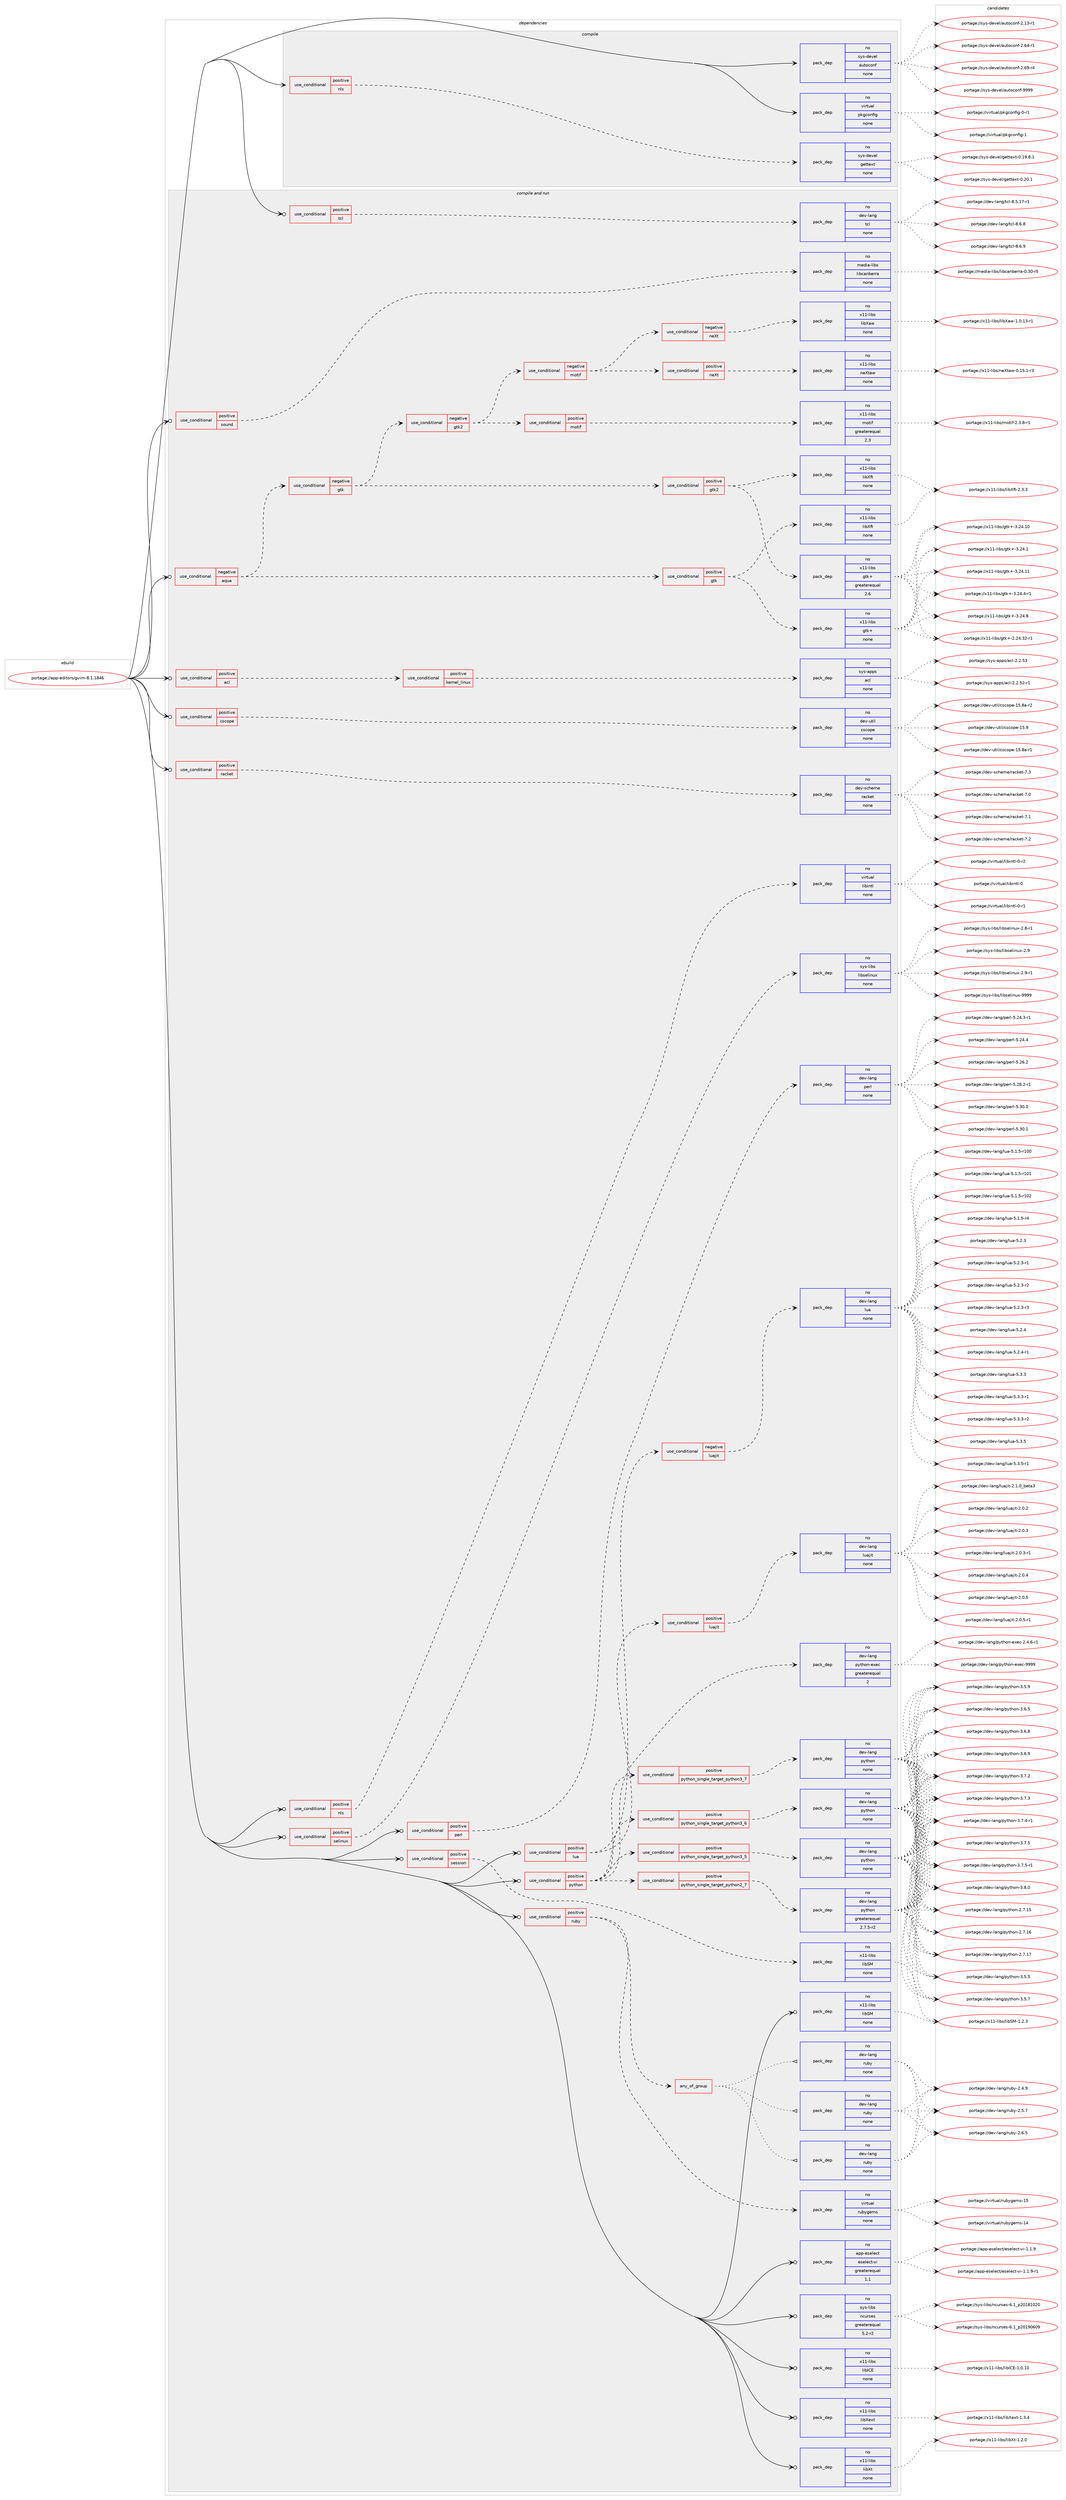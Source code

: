 digraph prolog {

# *************
# Graph options
# *************

newrank=true;
concentrate=true;
compound=true;
graph [rankdir=LR,fontname=Helvetica,fontsize=10,ranksep=1.5];#, ranksep=2.5, nodesep=0.2];
edge  [arrowhead=vee];
node  [fontname=Helvetica,fontsize=10];

# **********
# The ebuild
# **********

subgraph cluster_leftcol {
color=gray;
rank=same;
label=<<i>ebuild</i>>;
id [label="portage://app-editors/gvim-8.1.1846", color=red, width=4, href="../app-editors/gvim-8.1.1846.svg"];
}

# ****************
# The dependencies
# ****************

subgraph cluster_midcol {
color=gray;
label=<<i>dependencies</i>>;
subgraph cluster_compile {
fillcolor="#eeeeee";
style=filled;
label=<<i>compile</i>>;
subgraph cond4168 {
dependency16789 [label=<<TABLE BORDER="0" CELLBORDER="1" CELLSPACING="0" CELLPADDING="4"><TR><TD ROWSPAN="3" CELLPADDING="10">use_conditional</TD></TR><TR><TD>positive</TD></TR><TR><TD>nls</TD></TR></TABLE>>, shape=none, color=red];
subgraph pack12315 {
dependency16790 [label=<<TABLE BORDER="0" CELLBORDER="1" CELLSPACING="0" CELLPADDING="4" WIDTH="220"><TR><TD ROWSPAN="6" CELLPADDING="30">pack_dep</TD></TR><TR><TD WIDTH="110">no</TD></TR><TR><TD>sys-devel</TD></TR><TR><TD>gettext</TD></TR><TR><TD>none</TD></TR><TR><TD></TD></TR></TABLE>>, shape=none, color=blue];
}
dependency16789:e -> dependency16790:w [weight=20,style="dashed",arrowhead="vee"];
}
id:e -> dependency16789:w [weight=20,style="solid",arrowhead="vee"];
subgraph pack12316 {
dependency16791 [label=<<TABLE BORDER="0" CELLBORDER="1" CELLSPACING="0" CELLPADDING="4" WIDTH="220"><TR><TD ROWSPAN="6" CELLPADDING="30">pack_dep</TD></TR><TR><TD WIDTH="110">no</TD></TR><TR><TD>sys-devel</TD></TR><TR><TD>autoconf</TD></TR><TR><TD>none</TD></TR><TR><TD></TD></TR></TABLE>>, shape=none, color=blue];
}
id:e -> dependency16791:w [weight=20,style="solid",arrowhead="vee"];
subgraph pack12317 {
dependency16792 [label=<<TABLE BORDER="0" CELLBORDER="1" CELLSPACING="0" CELLPADDING="4" WIDTH="220"><TR><TD ROWSPAN="6" CELLPADDING="30">pack_dep</TD></TR><TR><TD WIDTH="110">no</TD></TR><TR><TD>virtual</TD></TR><TR><TD>pkgconfig</TD></TR><TR><TD>none</TD></TR><TR><TD></TD></TR></TABLE>>, shape=none, color=blue];
}
id:e -> dependency16792:w [weight=20,style="solid",arrowhead="vee"];
}
subgraph cluster_compileandrun {
fillcolor="#eeeeee";
style=filled;
label=<<i>compile and run</i>>;
subgraph cond4169 {
dependency16793 [label=<<TABLE BORDER="0" CELLBORDER="1" CELLSPACING="0" CELLPADDING="4"><TR><TD ROWSPAN="3" CELLPADDING="10">use_conditional</TD></TR><TR><TD>negative</TD></TR><TR><TD>aqua</TD></TR></TABLE>>, shape=none, color=red];
subgraph cond4170 {
dependency16794 [label=<<TABLE BORDER="0" CELLBORDER="1" CELLSPACING="0" CELLPADDING="4"><TR><TD ROWSPAN="3" CELLPADDING="10">use_conditional</TD></TR><TR><TD>positive</TD></TR><TR><TD>gtk</TD></TR></TABLE>>, shape=none, color=red];
subgraph pack12318 {
dependency16795 [label=<<TABLE BORDER="0" CELLBORDER="1" CELLSPACING="0" CELLPADDING="4" WIDTH="220"><TR><TD ROWSPAN="6" CELLPADDING="30">pack_dep</TD></TR><TR><TD WIDTH="110">no</TD></TR><TR><TD>x11-libs</TD></TR><TR><TD>gtk+</TD></TR><TR><TD>none</TD></TR><TR><TD></TD></TR></TABLE>>, shape=none, color=blue];
}
dependency16794:e -> dependency16795:w [weight=20,style="dashed",arrowhead="vee"];
subgraph pack12319 {
dependency16796 [label=<<TABLE BORDER="0" CELLBORDER="1" CELLSPACING="0" CELLPADDING="4" WIDTH="220"><TR><TD ROWSPAN="6" CELLPADDING="30">pack_dep</TD></TR><TR><TD WIDTH="110">no</TD></TR><TR><TD>x11-libs</TD></TR><TR><TD>libXft</TD></TR><TR><TD>none</TD></TR><TR><TD></TD></TR></TABLE>>, shape=none, color=blue];
}
dependency16794:e -> dependency16796:w [weight=20,style="dashed",arrowhead="vee"];
}
dependency16793:e -> dependency16794:w [weight=20,style="dashed",arrowhead="vee"];
subgraph cond4171 {
dependency16797 [label=<<TABLE BORDER="0" CELLBORDER="1" CELLSPACING="0" CELLPADDING="4"><TR><TD ROWSPAN="3" CELLPADDING="10">use_conditional</TD></TR><TR><TD>negative</TD></TR><TR><TD>gtk</TD></TR></TABLE>>, shape=none, color=red];
subgraph cond4172 {
dependency16798 [label=<<TABLE BORDER="0" CELLBORDER="1" CELLSPACING="0" CELLPADDING="4"><TR><TD ROWSPAN="3" CELLPADDING="10">use_conditional</TD></TR><TR><TD>positive</TD></TR><TR><TD>gtk2</TD></TR></TABLE>>, shape=none, color=red];
subgraph pack12320 {
dependency16799 [label=<<TABLE BORDER="0" CELLBORDER="1" CELLSPACING="0" CELLPADDING="4" WIDTH="220"><TR><TD ROWSPAN="6" CELLPADDING="30">pack_dep</TD></TR><TR><TD WIDTH="110">no</TD></TR><TR><TD>x11-libs</TD></TR><TR><TD>gtk+</TD></TR><TR><TD>greaterequal</TD></TR><TR><TD>2.6</TD></TR></TABLE>>, shape=none, color=blue];
}
dependency16798:e -> dependency16799:w [weight=20,style="dashed",arrowhead="vee"];
subgraph pack12321 {
dependency16800 [label=<<TABLE BORDER="0" CELLBORDER="1" CELLSPACING="0" CELLPADDING="4" WIDTH="220"><TR><TD ROWSPAN="6" CELLPADDING="30">pack_dep</TD></TR><TR><TD WIDTH="110">no</TD></TR><TR><TD>x11-libs</TD></TR><TR><TD>libXft</TD></TR><TR><TD>none</TD></TR><TR><TD></TD></TR></TABLE>>, shape=none, color=blue];
}
dependency16798:e -> dependency16800:w [weight=20,style="dashed",arrowhead="vee"];
}
dependency16797:e -> dependency16798:w [weight=20,style="dashed",arrowhead="vee"];
subgraph cond4173 {
dependency16801 [label=<<TABLE BORDER="0" CELLBORDER="1" CELLSPACING="0" CELLPADDING="4"><TR><TD ROWSPAN="3" CELLPADDING="10">use_conditional</TD></TR><TR><TD>negative</TD></TR><TR><TD>gtk2</TD></TR></TABLE>>, shape=none, color=red];
subgraph cond4174 {
dependency16802 [label=<<TABLE BORDER="0" CELLBORDER="1" CELLSPACING="0" CELLPADDING="4"><TR><TD ROWSPAN="3" CELLPADDING="10">use_conditional</TD></TR><TR><TD>positive</TD></TR><TR><TD>motif</TD></TR></TABLE>>, shape=none, color=red];
subgraph pack12322 {
dependency16803 [label=<<TABLE BORDER="0" CELLBORDER="1" CELLSPACING="0" CELLPADDING="4" WIDTH="220"><TR><TD ROWSPAN="6" CELLPADDING="30">pack_dep</TD></TR><TR><TD WIDTH="110">no</TD></TR><TR><TD>x11-libs</TD></TR><TR><TD>motif</TD></TR><TR><TD>greaterequal</TD></TR><TR><TD>2.3</TD></TR></TABLE>>, shape=none, color=blue];
}
dependency16802:e -> dependency16803:w [weight=20,style="dashed",arrowhead="vee"];
}
dependency16801:e -> dependency16802:w [weight=20,style="dashed",arrowhead="vee"];
subgraph cond4175 {
dependency16804 [label=<<TABLE BORDER="0" CELLBORDER="1" CELLSPACING="0" CELLPADDING="4"><TR><TD ROWSPAN="3" CELLPADDING="10">use_conditional</TD></TR><TR><TD>negative</TD></TR><TR><TD>motif</TD></TR></TABLE>>, shape=none, color=red];
subgraph cond4176 {
dependency16805 [label=<<TABLE BORDER="0" CELLBORDER="1" CELLSPACING="0" CELLPADDING="4"><TR><TD ROWSPAN="3" CELLPADDING="10">use_conditional</TD></TR><TR><TD>positive</TD></TR><TR><TD>neXt</TD></TR></TABLE>>, shape=none, color=red];
subgraph pack12323 {
dependency16806 [label=<<TABLE BORDER="0" CELLBORDER="1" CELLSPACING="0" CELLPADDING="4" WIDTH="220"><TR><TD ROWSPAN="6" CELLPADDING="30">pack_dep</TD></TR><TR><TD WIDTH="110">no</TD></TR><TR><TD>x11-libs</TD></TR><TR><TD>neXtaw</TD></TR><TR><TD>none</TD></TR><TR><TD></TD></TR></TABLE>>, shape=none, color=blue];
}
dependency16805:e -> dependency16806:w [weight=20,style="dashed",arrowhead="vee"];
}
dependency16804:e -> dependency16805:w [weight=20,style="dashed",arrowhead="vee"];
subgraph cond4177 {
dependency16807 [label=<<TABLE BORDER="0" CELLBORDER="1" CELLSPACING="0" CELLPADDING="4"><TR><TD ROWSPAN="3" CELLPADDING="10">use_conditional</TD></TR><TR><TD>negative</TD></TR><TR><TD>neXt</TD></TR></TABLE>>, shape=none, color=red];
subgraph pack12324 {
dependency16808 [label=<<TABLE BORDER="0" CELLBORDER="1" CELLSPACING="0" CELLPADDING="4" WIDTH="220"><TR><TD ROWSPAN="6" CELLPADDING="30">pack_dep</TD></TR><TR><TD WIDTH="110">no</TD></TR><TR><TD>x11-libs</TD></TR><TR><TD>libXaw</TD></TR><TR><TD>none</TD></TR><TR><TD></TD></TR></TABLE>>, shape=none, color=blue];
}
dependency16807:e -> dependency16808:w [weight=20,style="dashed",arrowhead="vee"];
}
dependency16804:e -> dependency16807:w [weight=20,style="dashed",arrowhead="vee"];
}
dependency16801:e -> dependency16804:w [weight=20,style="dashed",arrowhead="vee"];
}
dependency16797:e -> dependency16801:w [weight=20,style="dashed",arrowhead="vee"];
}
dependency16793:e -> dependency16797:w [weight=20,style="dashed",arrowhead="vee"];
}
id:e -> dependency16793:w [weight=20,style="solid",arrowhead="odotvee"];
subgraph cond4178 {
dependency16809 [label=<<TABLE BORDER="0" CELLBORDER="1" CELLSPACING="0" CELLPADDING="4"><TR><TD ROWSPAN="3" CELLPADDING="10">use_conditional</TD></TR><TR><TD>positive</TD></TR><TR><TD>acl</TD></TR></TABLE>>, shape=none, color=red];
subgraph cond4179 {
dependency16810 [label=<<TABLE BORDER="0" CELLBORDER="1" CELLSPACING="0" CELLPADDING="4"><TR><TD ROWSPAN="3" CELLPADDING="10">use_conditional</TD></TR><TR><TD>positive</TD></TR><TR><TD>kernel_linux</TD></TR></TABLE>>, shape=none, color=red];
subgraph pack12325 {
dependency16811 [label=<<TABLE BORDER="0" CELLBORDER="1" CELLSPACING="0" CELLPADDING="4" WIDTH="220"><TR><TD ROWSPAN="6" CELLPADDING="30">pack_dep</TD></TR><TR><TD WIDTH="110">no</TD></TR><TR><TD>sys-apps</TD></TR><TR><TD>acl</TD></TR><TR><TD>none</TD></TR><TR><TD></TD></TR></TABLE>>, shape=none, color=blue];
}
dependency16810:e -> dependency16811:w [weight=20,style="dashed",arrowhead="vee"];
}
dependency16809:e -> dependency16810:w [weight=20,style="dashed",arrowhead="vee"];
}
id:e -> dependency16809:w [weight=20,style="solid",arrowhead="odotvee"];
subgraph cond4180 {
dependency16812 [label=<<TABLE BORDER="0" CELLBORDER="1" CELLSPACING="0" CELLPADDING="4"><TR><TD ROWSPAN="3" CELLPADDING="10">use_conditional</TD></TR><TR><TD>positive</TD></TR><TR><TD>cscope</TD></TR></TABLE>>, shape=none, color=red];
subgraph pack12326 {
dependency16813 [label=<<TABLE BORDER="0" CELLBORDER="1" CELLSPACING="0" CELLPADDING="4" WIDTH="220"><TR><TD ROWSPAN="6" CELLPADDING="30">pack_dep</TD></TR><TR><TD WIDTH="110">no</TD></TR><TR><TD>dev-util</TD></TR><TR><TD>cscope</TD></TR><TR><TD>none</TD></TR><TR><TD></TD></TR></TABLE>>, shape=none, color=blue];
}
dependency16812:e -> dependency16813:w [weight=20,style="dashed",arrowhead="vee"];
}
id:e -> dependency16812:w [weight=20,style="solid",arrowhead="odotvee"];
subgraph cond4181 {
dependency16814 [label=<<TABLE BORDER="0" CELLBORDER="1" CELLSPACING="0" CELLPADDING="4"><TR><TD ROWSPAN="3" CELLPADDING="10">use_conditional</TD></TR><TR><TD>positive</TD></TR><TR><TD>lua</TD></TR></TABLE>>, shape=none, color=red];
subgraph cond4182 {
dependency16815 [label=<<TABLE BORDER="0" CELLBORDER="1" CELLSPACING="0" CELLPADDING="4"><TR><TD ROWSPAN="3" CELLPADDING="10">use_conditional</TD></TR><TR><TD>positive</TD></TR><TR><TD>luajit</TD></TR></TABLE>>, shape=none, color=red];
subgraph pack12327 {
dependency16816 [label=<<TABLE BORDER="0" CELLBORDER="1" CELLSPACING="0" CELLPADDING="4" WIDTH="220"><TR><TD ROWSPAN="6" CELLPADDING="30">pack_dep</TD></TR><TR><TD WIDTH="110">no</TD></TR><TR><TD>dev-lang</TD></TR><TR><TD>luajit</TD></TR><TR><TD>none</TD></TR><TR><TD></TD></TR></TABLE>>, shape=none, color=blue];
}
dependency16815:e -> dependency16816:w [weight=20,style="dashed",arrowhead="vee"];
}
dependency16814:e -> dependency16815:w [weight=20,style="dashed",arrowhead="vee"];
subgraph cond4183 {
dependency16817 [label=<<TABLE BORDER="0" CELLBORDER="1" CELLSPACING="0" CELLPADDING="4"><TR><TD ROWSPAN="3" CELLPADDING="10">use_conditional</TD></TR><TR><TD>negative</TD></TR><TR><TD>luajit</TD></TR></TABLE>>, shape=none, color=red];
subgraph pack12328 {
dependency16818 [label=<<TABLE BORDER="0" CELLBORDER="1" CELLSPACING="0" CELLPADDING="4" WIDTH="220"><TR><TD ROWSPAN="6" CELLPADDING="30">pack_dep</TD></TR><TR><TD WIDTH="110">no</TD></TR><TR><TD>dev-lang</TD></TR><TR><TD>lua</TD></TR><TR><TD>none</TD></TR><TR><TD></TD></TR></TABLE>>, shape=none, color=blue];
}
dependency16817:e -> dependency16818:w [weight=20,style="dashed",arrowhead="vee"];
}
dependency16814:e -> dependency16817:w [weight=20,style="dashed",arrowhead="vee"];
}
id:e -> dependency16814:w [weight=20,style="solid",arrowhead="odotvee"];
subgraph cond4184 {
dependency16819 [label=<<TABLE BORDER="0" CELLBORDER="1" CELLSPACING="0" CELLPADDING="4"><TR><TD ROWSPAN="3" CELLPADDING="10">use_conditional</TD></TR><TR><TD>positive</TD></TR><TR><TD>nls</TD></TR></TABLE>>, shape=none, color=red];
subgraph pack12329 {
dependency16820 [label=<<TABLE BORDER="0" CELLBORDER="1" CELLSPACING="0" CELLPADDING="4" WIDTH="220"><TR><TD ROWSPAN="6" CELLPADDING="30">pack_dep</TD></TR><TR><TD WIDTH="110">no</TD></TR><TR><TD>virtual</TD></TR><TR><TD>libintl</TD></TR><TR><TD>none</TD></TR><TR><TD></TD></TR></TABLE>>, shape=none, color=blue];
}
dependency16819:e -> dependency16820:w [weight=20,style="dashed",arrowhead="vee"];
}
id:e -> dependency16819:w [weight=20,style="solid",arrowhead="odotvee"];
subgraph cond4185 {
dependency16821 [label=<<TABLE BORDER="0" CELLBORDER="1" CELLSPACING="0" CELLPADDING="4"><TR><TD ROWSPAN="3" CELLPADDING="10">use_conditional</TD></TR><TR><TD>positive</TD></TR><TR><TD>perl</TD></TR></TABLE>>, shape=none, color=red];
subgraph pack12330 {
dependency16822 [label=<<TABLE BORDER="0" CELLBORDER="1" CELLSPACING="0" CELLPADDING="4" WIDTH="220"><TR><TD ROWSPAN="6" CELLPADDING="30">pack_dep</TD></TR><TR><TD WIDTH="110">no</TD></TR><TR><TD>dev-lang</TD></TR><TR><TD>perl</TD></TR><TR><TD>none</TD></TR><TR><TD></TD></TR></TABLE>>, shape=none, color=blue];
}
dependency16821:e -> dependency16822:w [weight=20,style="dashed",arrowhead="vee"];
}
id:e -> dependency16821:w [weight=20,style="solid",arrowhead="odotvee"];
subgraph cond4186 {
dependency16823 [label=<<TABLE BORDER="0" CELLBORDER="1" CELLSPACING="0" CELLPADDING="4"><TR><TD ROWSPAN="3" CELLPADDING="10">use_conditional</TD></TR><TR><TD>positive</TD></TR><TR><TD>python</TD></TR></TABLE>>, shape=none, color=red];
subgraph cond4187 {
dependency16824 [label=<<TABLE BORDER="0" CELLBORDER="1" CELLSPACING="0" CELLPADDING="4"><TR><TD ROWSPAN="3" CELLPADDING="10">use_conditional</TD></TR><TR><TD>positive</TD></TR><TR><TD>python_single_target_python2_7</TD></TR></TABLE>>, shape=none, color=red];
subgraph pack12331 {
dependency16825 [label=<<TABLE BORDER="0" CELLBORDER="1" CELLSPACING="0" CELLPADDING="4" WIDTH="220"><TR><TD ROWSPAN="6" CELLPADDING="30">pack_dep</TD></TR><TR><TD WIDTH="110">no</TD></TR><TR><TD>dev-lang</TD></TR><TR><TD>python</TD></TR><TR><TD>greaterequal</TD></TR><TR><TD>2.7.5-r2</TD></TR></TABLE>>, shape=none, color=blue];
}
dependency16824:e -> dependency16825:w [weight=20,style="dashed",arrowhead="vee"];
}
dependency16823:e -> dependency16824:w [weight=20,style="dashed",arrowhead="vee"];
subgraph cond4188 {
dependency16826 [label=<<TABLE BORDER="0" CELLBORDER="1" CELLSPACING="0" CELLPADDING="4"><TR><TD ROWSPAN="3" CELLPADDING="10">use_conditional</TD></TR><TR><TD>positive</TD></TR><TR><TD>python_single_target_python3_5</TD></TR></TABLE>>, shape=none, color=red];
subgraph pack12332 {
dependency16827 [label=<<TABLE BORDER="0" CELLBORDER="1" CELLSPACING="0" CELLPADDING="4" WIDTH="220"><TR><TD ROWSPAN="6" CELLPADDING="30">pack_dep</TD></TR><TR><TD WIDTH="110">no</TD></TR><TR><TD>dev-lang</TD></TR><TR><TD>python</TD></TR><TR><TD>none</TD></TR><TR><TD></TD></TR></TABLE>>, shape=none, color=blue];
}
dependency16826:e -> dependency16827:w [weight=20,style="dashed",arrowhead="vee"];
}
dependency16823:e -> dependency16826:w [weight=20,style="dashed",arrowhead="vee"];
subgraph cond4189 {
dependency16828 [label=<<TABLE BORDER="0" CELLBORDER="1" CELLSPACING="0" CELLPADDING="4"><TR><TD ROWSPAN="3" CELLPADDING="10">use_conditional</TD></TR><TR><TD>positive</TD></TR><TR><TD>python_single_target_python3_6</TD></TR></TABLE>>, shape=none, color=red];
subgraph pack12333 {
dependency16829 [label=<<TABLE BORDER="0" CELLBORDER="1" CELLSPACING="0" CELLPADDING="4" WIDTH="220"><TR><TD ROWSPAN="6" CELLPADDING="30">pack_dep</TD></TR><TR><TD WIDTH="110">no</TD></TR><TR><TD>dev-lang</TD></TR><TR><TD>python</TD></TR><TR><TD>none</TD></TR><TR><TD></TD></TR></TABLE>>, shape=none, color=blue];
}
dependency16828:e -> dependency16829:w [weight=20,style="dashed",arrowhead="vee"];
}
dependency16823:e -> dependency16828:w [weight=20,style="dashed",arrowhead="vee"];
subgraph cond4190 {
dependency16830 [label=<<TABLE BORDER="0" CELLBORDER="1" CELLSPACING="0" CELLPADDING="4"><TR><TD ROWSPAN="3" CELLPADDING="10">use_conditional</TD></TR><TR><TD>positive</TD></TR><TR><TD>python_single_target_python3_7</TD></TR></TABLE>>, shape=none, color=red];
subgraph pack12334 {
dependency16831 [label=<<TABLE BORDER="0" CELLBORDER="1" CELLSPACING="0" CELLPADDING="4" WIDTH="220"><TR><TD ROWSPAN="6" CELLPADDING="30">pack_dep</TD></TR><TR><TD WIDTH="110">no</TD></TR><TR><TD>dev-lang</TD></TR><TR><TD>python</TD></TR><TR><TD>none</TD></TR><TR><TD></TD></TR></TABLE>>, shape=none, color=blue];
}
dependency16830:e -> dependency16831:w [weight=20,style="dashed",arrowhead="vee"];
}
dependency16823:e -> dependency16830:w [weight=20,style="dashed",arrowhead="vee"];
subgraph pack12335 {
dependency16832 [label=<<TABLE BORDER="0" CELLBORDER="1" CELLSPACING="0" CELLPADDING="4" WIDTH="220"><TR><TD ROWSPAN="6" CELLPADDING="30">pack_dep</TD></TR><TR><TD WIDTH="110">no</TD></TR><TR><TD>dev-lang</TD></TR><TR><TD>python-exec</TD></TR><TR><TD>greaterequal</TD></TR><TR><TD>2</TD></TR></TABLE>>, shape=none, color=blue];
}
dependency16823:e -> dependency16832:w [weight=20,style="dashed",arrowhead="vee"];
}
id:e -> dependency16823:w [weight=20,style="solid",arrowhead="odotvee"];
subgraph cond4191 {
dependency16833 [label=<<TABLE BORDER="0" CELLBORDER="1" CELLSPACING="0" CELLPADDING="4"><TR><TD ROWSPAN="3" CELLPADDING="10">use_conditional</TD></TR><TR><TD>positive</TD></TR><TR><TD>racket</TD></TR></TABLE>>, shape=none, color=red];
subgraph pack12336 {
dependency16834 [label=<<TABLE BORDER="0" CELLBORDER="1" CELLSPACING="0" CELLPADDING="4" WIDTH="220"><TR><TD ROWSPAN="6" CELLPADDING="30">pack_dep</TD></TR><TR><TD WIDTH="110">no</TD></TR><TR><TD>dev-scheme</TD></TR><TR><TD>racket</TD></TR><TR><TD>none</TD></TR><TR><TD></TD></TR></TABLE>>, shape=none, color=blue];
}
dependency16833:e -> dependency16834:w [weight=20,style="dashed",arrowhead="vee"];
}
id:e -> dependency16833:w [weight=20,style="solid",arrowhead="odotvee"];
subgraph cond4192 {
dependency16835 [label=<<TABLE BORDER="0" CELLBORDER="1" CELLSPACING="0" CELLPADDING="4"><TR><TD ROWSPAN="3" CELLPADDING="10">use_conditional</TD></TR><TR><TD>positive</TD></TR><TR><TD>ruby</TD></TR></TABLE>>, shape=none, color=red];
subgraph any300 {
dependency16836 [label=<<TABLE BORDER="0" CELLBORDER="1" CELLSPACING="0" CELLPADDING="4"><TR><TD CELLPADDING="10">any_of_group</TD></TR></TABLE>>, shape=none, color=red];subgraph pack12337 {
dependency16837 [label=<<TABLE BORDER="0" CELLBORDER="1" CELLSPACING="0" CELLPADDING="4" WIDTH="220"><TR><TD ROWSPAN="6" CELLPADDING="30">pack_dep</TD></TR><TR><TD WIDTH="110">no</TD></TR><TR><TD>dev-lang</TD></TR><TR><TD>ruby</TD></TR><TR><TD>none</TD></TR><TR><TD></TD></TR></TABLE>>, shape=none, color=blue];
}
dependency16836:e -> dependency16837:w [weight=20,style="dotted",arrowhead="oinv"];
subgraph pack12338 {
dependency16838 [label=<<TABLE BORDER="0" CELLBORDER="1" CELLSPACING="0" CELLPADDING="4" WIDTH="220"><TR><TD ROWSPAN="6" CELLPADDING="30">pack_dep</TD></TR><TR><TD WIDTH="110">no</TD></TR><TR><TD>dev-lang</TD></TR><TR><TD>ruby</TD></TR><TR><TD>none</TD></TR><TR><TD></TD></TR></TABLE>>, shape=none, color=blue];
}
dependency16836:e -> dependency16838:w [weight=20,style="dotted",arrowhead="oinv"];
subgraph pack12339 {
dependency16839 [label=<<TABLE BORDER="0" CELLBORDER="1" CELLSPACING="0" CELLPADDING="4" WIDTH="220"><TR><TD ROWSPAN="6" CELLPADDING="30">pack_dep</TD></TR><TR><TD WIDTH="110">no</TD></TR><TR><TD>dev-lang</TD></TR><TR><TD>ruby</TD></TR><TR><TD>none</TD></TR><TR><TD></TD></TR></TABLE>>, shape=none, color=blue];
}
dependency16836:e -> dependency16839:w [weight=20,style="dotted",arrowhead="oinv"];
}
dependency16835:e -> dependency16836:w [weight=20,style="dashed",arrowhead="vee"];
subgraph pack12340 {
dependency16840 [label=<<TABLE BORDER="0" CELLBORDER="1" CELLSPACING="0" CELLPADDING="4" WIDTH="220"><TR><TD ROWSPAN="6" CELLPADDING="30">pack_dep</TD></TR><TR><TD WIDTH="110">no</TD></TR><TR><TD>virtual</TD></TR><TR><TD>rubygems</TD></TR><TR><TD>none</TD></TR><TR><TD></TD></TR></TABLE>>, shape=none, color=blue];
}
dependency16835:e -> dependency16840:w [weight=20,style="dashed",arrowhead="vee"];
}
id:e -> dependency16835:w [weight=20,style="solid",arrowhead="odotvee"];
subgraph cond4193 {
dependency16841 [label=<<TABLE BORDER="0" CELLBORDER="1" CELLSPACING="0" CELLPADDING="4"><TR><TD ROWSPAN="3" CELLPADDING="10">use_conditional</TD></TR><TR><TD>positive</TD></TR><TR><TD>selinux</TD></TR></TABLE>>, shape=none, color=red];
subgraph pack12341 {
dependency16842 [label=<<TABLE BORDER="0" CELLBORDER="1" CELLSPACING="0" CELLPADDING="4" WIDTH="220"><TR><TD ROWSPAN="6" CELLPADDING="30">pack_dep</TD></TR><TR><TD WIDTH="110">no</TD></TR><TR><TD>sys-libs</TD></TR><TR><TD>libselinux</TD></TR><TR><TD>none</TD></TR><TR><TD></TD></TR></TABLE>>, shape=none, color=blue];
}
dependency16841:e -> dependency16842:w [weight=20,style="dashed",arrowhead="vee"];
}
id:e -> dependency16841:w [weight=20,style="solid",arrowhead="odotvee"];
subgraph cond4194 {
dependency16843 [label=<<TABLE BORDER="0" CELLBORDER="1" CELLSPACING="0" CELLPADDING="4"><TR><TD ROWSPAN="3" CELLPADDING="10">use_conditional</TD></TR><TR><TD>positive</TD></TR><TR><TD>session</TD></TR></TABLE>>, shape=none, color=red];
subgraph pack12342 {
dependency16844 [label=<<TABLE BORDER="0" CELLBORDER="1" CELLSPACING="0" CELLPADDING="4" WIDTH="220"><TR><TD ROWSPAN="6" CELLPADDING="30">pack_dep</TD></TR><TR><TD WIDTH="110">no</TD></TR><TR><TD>x11-libs</TD></TR><TR><TD>libSM</TD></TR><TR><TD>none</TD></TR><TR><TD></TD></TR></TABLE>>, shape=none, color=blue];
}
dependency16843:e -> dependency16844:w [weight=20,style="dashed",arrowhead="vee"];
}
id:e -> dependency16843:w [weight=20,style="solid",arrowhead="odotvee"];
subgraph cond4195 {
dependency16845 [label=<<TABLE BORDER="0" CELLBORDER="1" CELLSPACING="0" CELLPADDING="4"><TR><TD ROWSPAN="3" CELLPADDING="10">use_conditional</TD></TR><TR><TD>positive</TD></TR><TR><TD>sound</TD></TR></TABLE>>, shape=none, color=red];
subgraph pack12343 {
dependency16846 [label=<<TABLE BORDER="0" CELLBORDER="1" CELLSPACING="0" CELLPADDING="4" WIDTH="220"><TR><TD ROWSPAN="6" CELLPADDING="30">pack_dep</TD></TR><TR><TD WIDTH="110">no</TD></TR><TR><TD>media-libs</TD></TR><TR><TD>libcanberra</TD></TR><TR><TD>none</TD></TR><TR><TD></TD></TR></TABLE>>, shape=none, color=blue];
}
dependency16845:e -> dependency16846:w [weight=20,style="dashed",arrowhead="vee"];
}
id:e -> dependency16845:w [weight=20,style="solid",arrowhead="odotvee"];
subgraph cond4196 {
dependency16847 [label=<<TABLE BORDER="0" CELLBORDER="1" CELLSPACING="0" CELLPADDING="4"><TR><TD ROWSPAN="3" CELLPADDING="10">use_conditional</TD></TR><TR><TD>positive</TD></TR><TR><TD>tcl</TD></TR></TABLE>>, shape=none, color=red];
subgraph pack12344 {
dependency16848 [label=<<TABLE BORDER="0" CELLBORDER="1" CELLSPACING="0" CELLPADDING="4" WIDTH="220"><TR><TD ROWSPAN="6" CELLPADDING="30">pack_dep</TD></TR><TR><TD WIDTH="110">no</TD></TR><TR><TD>dev-lang</TD></TR><TR><TD>tcl</TD></TR><TR><TD>none</TD></TR><TR><TD></TD></TR></TABLE>>, shape=none, color=blue];
}
dependency16847:e -> dependency16848:w [weight=20,style="dashed",arrowhead="vee"];
}
id:e -> dependency16847:w [weight=20,style="solid",arrowhead="odotvee"];
subgraph pack12345 {
dependency16849 [label=<<TABLE BORDER="0" CELLBORDER="1" CELLSPACING="0" CELLPADDING="4" WIDTH="220"><TR><TD ROWSPAN="6" CELLPADDING="30">pack_dep</TD></TR><TR><TD WIDTH="110">no</TD></TR><TR><TD>app-eselect</TD></TR><TR><TD>eselect-vi</TD></TR><TR><TD>greaterequal</TD></TR><TR><TD>1.1</TD></TR></TABLE>>, shape=none, color=blue];
}
id:e -> dependency16849:w [weight=20,style="solid",arrowhead="odotvee"];
subgraph pack12346 {
dependency16850 [label=<<TABLE BORDER="0" CELLBORDER="1" CELLSPACING="0" CELLPADDING="4" WIDTH="220"><TR><TD ROWSPAN="6" CELLPADDING="30">pack_dep</TD></TR><TR><TD WIDTH="110">no</TD></TR><TR><TD>sys-libs</TD></TR><TR><TD>ncurses</TD></TR><TR><TD>greaterequal</TD></TR><TR><TD>5.2-r2</TD></TR></TABLE>>, shape=none, color=blue];
}
id:e -> dependency16850:w [weight=20,style="solid",arrowhead="odotvee"];
subgraph pack12347 {
dependency16851 [label=<<TABLE BORDER="0" CELLBORDER="1" CELLSPACING="0" CELLPADDING="4" WIDTH="220"><TR><TD ROWSPAN="6" CELLPADDING="30">pack_dep</TD></TR><TR><TD WIDTH="110">no</TD></TR><TR><TD>x11-libs</TD></TR><TR><TD>libICE</TD></TR><TR><TD>none</TD></TR><TR><TD></TD></TR></TABLE>>, shape=none, color=blue];
}
id:e -> dependency16851:w [weight=20,style="solid",arrowhead="odotvee"];
subgraph pack12348 {
dependency16852 [label=<<TABLE BORDER="0" CELLBORDER="1" CELLSPACING="0" CELLPADDING="4" WIDTH="220"><TR><TD ROWSPAN="6" CELLPADDING="30">pack_dep</TD></TR><TR><TD WIDTH="110">no</TD></TR><TR><TD>x11-libs</TD></TR><TR><TD>libSM</TD></TR><TR><TD>none</TD></TR><TR><TD></TD></TR></TABLE>>, shape=none, color=blue];
}
id:e -> dependency16852:w [weight=20,style="solid",arrowhead="odotvee"];
subgraph pack12349 {
dependency16853 [label=<<TABLE BORDER="0" CELLBORDER="1" CELLSPACING="0" CELLPADDING="4" WIDTH="220"><TR><TD ROWSPAN="6" CELLPADDING="30">pack_dep</TD></TR><TR><TD WIDTH="110">no</TD></TR><TR><TD>x11-libs</TD></TR><TR><TD>libXext</TD></TR><TR><TD>none</TD></TR><TR><TD></TD></TR></TABLE>>, shape=none, color=blue];
}
id:e -> dependency16853:w [weight=20,style="solid",arrowhead="odotvee"];
subgraph pack12350 {
dependency16854 [label=<<TABLE BORDER="0" CELLBORDER="1" CELLSPACING="0" CELLPADDING="4" WIDTH="220"><TR><TD ROWSPAN="6" CELLPADDING="30">pack_dep</TD></TR><TR><TD WIDTH="110">no</TD></TR><TR><TD>x11-libs</TD></TR><TR><TD>libXt</TD></TR><TR><TD>none</TD></TR><TR><TD></TD></TR></TABLE>>, shape=none, color=blue];
}
id:e -> dependency16854:w [weight=20,style="solid",arrowhead="odotvee"];
}
subgraph cluster_run {
fillcolor="#eeeeee";
style=filled;
label=<<i>run</i>>;
}
}

# **************
# The candidates
# **************

subgraph cluster_choices {
rank=same;
color=gray;
label=<<i>candidates</i>>;

subgraph choice12315 {
color=black;
nodesep=1;
choiceportage1151211154510010111810110847103101116116101120116454846495746564649 [label="portage://sys-devel/gettext-0.19.8.1", color=red, width=4,href="../sys-devel/gettext-0.19.8.1.svg"];
choiceportage115121115451001011181011084710310111611610112011645484650484649 [label="portage://sys-devel/gettext-0.20.1", color=red, width=4,href="../sys-devel/gettext-0.20.1.svg"];
dependency16790:e -> choiceportage1151211154510010111810110847103101116116101120116454846495746564649:w [style=dotted,weight="100"];
dependency16790:e -> choiceportage115121115451001011181011084710310111611610112011645484650484649:w [style=dotted,weight="100"];
}
subgraph choice12316 {
color=black;
nodesep=1;
choiceportage1151211154510010111810110847971171161119911111010245504649514511449 [label="portage://sys-devel/autoconf-2.13-r1", color=red, width=4,href="../sys-devel/autoconf-2.13-r1.svg"];
choiceportage1151211154510010111810110847971171161119911111010245504654524511449 [label="portage://sys-devel/autoconf-2.64-r1", color=red, width=4,href="../sys-devel/autoconf-2.64-r1.svg"];
choiceportage1151211154510010111810110847971171161119911111010245504654574511452 [label="portage://sys-devel/autoconf-2.69-r4", color=red, width=4,href="../sys-devel/autoconf-2.69-r4.svg"];
choiceportage115121115451001011181011084797117116111991111101024557575757 [label="portage://sys-devel/autoconf-9999", color=red, width=4,href="../sys-devel/autoconf-9999.svg"];
dependency16791:e -> choiceportage1151211154510010111810110847971171161119911111010245504649514511449:w [style=dotted,weight="100"];
dependency16791:e -> choiceportage1151211154510010111810110847971171161119911111010245504654524511449:w [style=dotted,weight="100"];
dependency16791:e -> choiceportage1151211154510010111810110847971171161119911111010245504654574511452:w [style=dotted,weight="100"];
dependency16791:e -> choiceportage115121115451001011181011084797117116111991111101024557575757:w [style=dotted,weight="100"];
}
subgraph choice12317 {
color=black;
nodesep=1;
choiceportage11810511411611797108471121071039911111010210510345484511449 [label="portage://virtual/pkgconfig-0-r1", color=red, width=4,href="../virtual/pkgconfig-0-r1.svg"];
choiceportage1181051141161179710847112107103991111101021051034549 [label="portage://virtual/pkgconfig-1", color=red, width=4,href="../virtual/pkgconfig-1.svg"];
dependency16792:e -> choiceportage11810511411611797108471121071039911111010210510345484511449:w [style=dotted,weight="100"];
dependency16792:e -> choiceportage1181051141161179710847112107103991111101021051034549:w [style=dotted,weight="100"];
}
subgraph choice12318 {
color=black;
nodesep=1;
choiceportage12049494510810598115471031161074345504650524651504511449 [label="portage://x11-libs/gtk+-2.24.32-r1", color=red, width=4,href="../x11-libs/gtk+-2.24.32-r1.svg"];
choiceportage12049494510810598115471031161074345514650524649 [label="portage://x11-libs/gtk+-3.24.1", color=red, width=4,href="../x11-libs/gtk+-3.24.1.svg"];
choiceportage1204949451081059811547103116107434551465052464948 [label="portage://x11-libs/gtk+-3.24.10", color=red, width=4,href="../x11-libs/gtk+-3.24.10.svg"];
choiceportage1204949451081059811547103116107434551465052464949 [label="portage://x11-libs/gtk+-3.24.11", color=red, width=4,href="../x11-libs/gtk+-3.24.11.svg"];
choiceportage120494945108105981154710311610743455146505246524511449 [label="portage://x11-libs/gtk+-3.24.4-r1", color=red, width=4,href="../x11-libs/gtk+-3.24.4-r1.svg"];
choiceportage12049494510810598115471031161074345514650524656 [label="portage://x11-libs/gtk+-3.24.8", color=red, width=4,href="../x11-libs/gtk+-3.24.8.svg"];
dependency16795:e -> choiceportage12049494510810598115471031161074345504650524651504511449:w [style=dotted,weight="100"];
dependency16795:e -> choiceportage12049494510810598115471031161074345514650524649:w [style=dotted,weight="100"];
dependency16795:e -> choiceportage1204949451081059811547103116107434551465052464948:w [style=dotted,weight="100"];
dependency16795:e -> choiceportage1204949451081059811547103116107434551465052464949:w [style=dotted,weight="100"];
dependency16795:e -> choiceportage120494945108105981154710311610743455146505246524511449:w [style=dotted,weight="100"];
dependency16795:e -> choiceportage12049494510810598115471031161074345514650524656:w [style=dotted,weight="100"];
}
subgraph choice12319 {
color=black;
nodesep=1;
choiceportage12049494510810598115471081059888102116455046514651 [label="portage://x11-libs/libXft-2.3.3", color=red, width=4,href="../x11-libs/libXft-2.3.3.svg"];
dependency16796:e -> choiceportage12049494510810598115471081059888102116455046514651:w [style=dotted,weight="100"];
}
subgraph choice12320 {
color=black;
nodesep=1;
choiceportage12049494510810598115471031161074345504650524651504511449 [label="portage://x11-libs/gtk+-2.24.32-r1", color=red, width=4,href="../x11-libs/gtk+-2.24.32-r1.svg"];
choiceportage12049494510810598115471031161074345514650524649 [label="portage://x11-libs/gtk+-3.24.1", color=red, width=4,href="../x11-libs/gtk+-3.24.1.svg"];
choiceportage1204949451081059811547103116107434551465052464948 [label="portage://x11-libs/gtk+-3.24.10", color=red, width=4,href="../x11-libs/gtk+-3.24.10.svg"];
choiceportage1204949451081059811547103116107434551465052464949 [label="portage://x11-libs/gtk+-3.24.11", color=red, width=4,href="../x11-libs/gtk+-3.24.11.svg"];
choiceportage120494945108105981154710311610743455146505246524511449 [label="portage://x11-libs/gtk+-3.24.4-r1", color=red, width=4,href="../x11-libs/gtk+-3.24.4-r1.svg"];
choiceportage12049494510810598115471031161074345514650524656 [label="portage://x11-libs/gtk+-3.24.8", color=red, width=4,href="../x11-libs/gtk+-3.24.8.svg"];
dependency16799:e -> choiceportage12049494510810598115471031161074345504650524651504511449:w [style=dotted,weight="100"];
dependency16799:e -> choiceportage12049494510810598115471031161074345514650524649:w [style=dotted,weight="100"];
dependency16799:e -> choiceportage1204949451081059811547103116107434551465052464948:w [style=dotted,weight="100"];
dependency16799:e -> choiceportage1204949451081059811547103116107434551465052464949:w [style=dotted,weight="100"];
dependency16799:e -> choiceportage120494945108105981154710311610743455146505246524511449:w [style=dotted,weight="100"];
dependency16799:e -> choiceportage12049494510810598115471031161074345514650524656:w [style=dotted,weight="100"];
}
subgraph choice12321 {
color=black;
nodesep=1;
choiceportage12049494510810598115471081059888102116455046514651 [label="portage://x11-libs/libXft-2.3.3", color=red, width=4,href="../x11-libs/libXft-2.3.3.svg"];
dependency16800:e -> choiceportage12049494510810598115471081059888102116455046514651:w [style=dotted,weight="100"];
}
subgraph choice12322 {
color=black;
nodesep=1;
choiceportage12049494510810598115471091111161051024550465146564511449 [label="portage://x11-libs/motif-2.3.8-r1", color=red, width=4,href="../x11-libs/motif-2.3.8-r1.svg"];
dependency16803:e -> choiceportage12049494510810598115471091111161051024550465146564511449:w [style=dotted,weight="100"];
}
subgraph choice12323 {
color=black;
nodesep=1;
choiceportage12049494510810598115471101018811697119454846495346494511451 [label="portage://x11-libs/neXtaw-0.15.1-r3", color=red, width=4,href="../x11-libs/neXtaw-0.15.1-r3.svg"];
dependency16806:e -> choiceportage12049494510810598115471101018811697119454846495346494511451:w [style=dotted,weight="100"];
}
subgraph choice12324 {
color=black;
nodesep=1;
choiceportage1204949451081059811547108105988897119454946484649514511449 [label="portage://x11-libs/libXaw-1.0.13-r1", color=red, width=4,href="../x11-libs/libXaw-1.0.13-r1.svg"];
dependency16808:e -> choiceportage1204949451081059811547108105988897119454946484649514511449:w [style=dotted,weight="100"];
}
subgraph choice12325 {
color=black;
nodesep=1;
choiceportage1151211154597112112115479799108455046504653504511449 [label="portage://sys-apps/acl-2.2.52-r1", color=red, width=4,href="../sys-apps/acl-2.2.52-r1.svg"];
choiceportage115121115459711211211547979910845504650465351 [label="portage://sys-apps/acl-2.2.53", color=red, width=4,href="../sys-apps/acl-2.2.53.svg"];
dependency16811:e -> choiceportage1151211154597112112115479799108455046504653504511449:w [style=dotted,weight="100"];
dependency16811:e -> choiceportage115121115459711211211547979910845504650465351:w [style=dotted,weight="100"];
}
subgraph choice12326 {
color=black;
nodesep=1;
choiceportage100101118451171161051084799115991111121014549534656974511449 [label="portage://dev-util/cscope-15.8a-r1", color=red, width=4,href="../dev-util/cscope-15.8a-r1.svg"];
choiceportage100101118451171161051084799115991111121014549534656974511450 [label="portage://dev-util/cscope-15.8a-r2", color=red, width=4,href="../dev-util/cscope-15.8a-r2.svg"];
choiceportage100101118451171161051084799115991111121014549534657 [label="portage://dev-util/cscope-15.9", color=red, width=4,href="../dev-util/cscope-15.9.svg"];
dependency16813:e -> choiceportage100101118451171161051084799115991111121014549534656974511449:w [style=dotted,weight="100"];
dependency16813:e -> choiceportage100101118451171161051084799115991111121014549534656974511450:w [style=dotted,weight="100"];
dependency16813:e -> choiceportage100101118451171161051084799115991111121014549534657:w [style=dotted,weight="100"];
}
subgraph choice12327 {
color=black;
nodesep=1;
choiceportage10010111845108971101034710811797106105116455046484650 [label="portage://dev-lang/luajit-2.0.2", color=red, width=4,href="../dev-lang/luajit-2.0.2.svg"];
choiceportage10010111845108971101034710811797106105116455046484651 [label="portage://dev-lang/luajit-2.0.3", color=red, width=4,href="../dev-lang/luajit-2.0.3.svg"];
choiceportage100101118451089711010347108117971061051164550464846514511449 [label="portage://dev-lang/luajit-2.0.3-r1", color=red, width=4,href="../dev-lang/luajit-2.0.3-r1.svg"];
choiceportage10010111845108971101034710811797106105116455046484652 [label="portage://dev-lang/luajit-2.0.4", color=red, width=4,href="../dev-lang/luajit-2.0.4.svg"];
choiceportage10010111845108971101034710811797106105116455046484653 [label="portage://dev-lang/luajit-2.0.5", color=red, width=4,href="../dev-lang/luajit-2.0.5.svg"];
choiceportage100101118451089711010347108117971061051164550464846534511449 [label="portage://dev-lang/luajit-2.0.5-r1", color=red, width=4,href="../dev-lang/luajit-2.0.5-r1.svg"];
choiceportage1001011184510897110103471081179710610511645504649464895981011169751 [label="portage://dev-lang/luajit-2.1.0_beta3", color=red, width=4,href="../dev-lang/luajit-2.1.0_beta3.svg"];
dependency16816:e -> choiceportage10010111845108971101034710811797106105116455046484650:w [style=dotted,weight="100"];
dependency16816:e -> choiceportage10010111845108971101034710811797106105116455046484651:w [style=dotted,weight="100"];
dependency16816:e -> choiceportage100101118451089711010347108117971061051164550464846514511449:w [style=dotted,weight="100"];
dependency16816:e -> choiceportage10010111845108971101034710811797106105116455046484652:w [style=dotted,weight="100"];
dependency16816:e -> choiceportage10010111845108971101034710811797106105116455046484653:w [style=dotted,weight="100"];
dependency16816:e -> choiceportage100101118451089711010347108117971061051164550464846534511449:w [style=dotted,weight="100"];
dependency16816:e -> choiceportage1001011184510897110103471081179710610511645504649464895981011169751:w [style=dotted,weight="100"];
}
subgraph choice12328 {
color=black;
nodesep=1;
choiceportage1001011184510897110103471081179745534649465345114494848 [label="portage://dev-lang/lua-5.1.5-r100", color=red, width=4,href="../dev-lang/lua-5.1.5-r100.svg"];
choiceportage1001011184510897110103471081179745534649465345114494849 [label="portage://dev-lang/lua-5.1.5-r101", color=red, width=4,href="../dev-lang/lua-5.1.5-r101.svg"];
choiceportage1001011184510897110103471081179745534649465345114494850 [label="portage://dev-lang/lua-5.1.5-r102", color=red, width=4,href="../dev-lang/lua-5.1.5-r102.svg"];
choiceportage100101118451089711010347108117974553464946534511452 [label="portage://dev-lang/lua-5.1.5-r4", color=red, width=4,href="../dev-lang/lua-5.1.5-r4.svg"];
choiceportage10010111845108971101034710811797455346504651 [label="portage://dev-lang/lua-5.2.3", color=red, width=4,href="../dev-lang/lua-5.2.3.svg"];
choiceportage100101118451089711010347108117974553465046514511449 [label="portage://dev-lang/lua-5.2.3-r1", color=red, width=4,href="../dev-lang/lua-5.2.3-r1.svg"];
choiceportage100101118451089711010347108117974553465046514511450 [label="portage://dev-lang/lua-5.2.3-r2", color=red, width=4,href="../dev-lang/lua-5.2.3-r2.svg"];
choiceportage100101118451089711010347108117974553465046514511451 [label="portage://dev-lang/lua-5.2.3-r3", color=red, width=4,href="../dev-lang/lua-5.2.3-r3.svg"];
choiceportage10010111845108971101034710811797455346504652 [label="portage://dev-lang/lua-5.2.4", color=red, width=4,href="../dev-lang/lua-5.2.4.svg"];
choiceportage100101118451089711010347108117974553465046524511449 [label="portage://dev-lang/lua-5.2.4-r1", color=red, width=4,href="../dev-lang/lua-5.2.4-r1.svg"];
choiceportage10010111845108971101034710811797455346514651 [label="portage://dev-lang/lua-5.3.3", color=red, width=4,href="../dev-lang/lua-5.3.3.svg"];
choiceportage100101118451089711010347108117974553465146514511449 [label="portage://dev-lang/lua-5.3.3-r1", color=red, width=4,href="../dev-lang/lua-5.3.3-r1.svg"];
choiceportage100101118451089711010347108117974553465146514511450 [label="portage://dev-lang/lua-5.3.3-r2", color=red, width=4,href="../dev-lang/lua-5.3.3-r2.svg"];
choiceportage10010111845108971101034710811797455346514653 [label="portage://dev-lang/lua-5.3.5", color=red, width=4,href="../dev-lang/lua-5.3.5.svg"];
choiceportage100101118451089711010347108117974553465146534511449 [label="portage://dev-lang/lua-5.3.5-r1", color=red, width=4,href="../dev-lang/lua-5.3.5-r1.svg"];
dependency16818:e -> choiceportage1001011184510897110103471081179745534649465345114494848:w [style=dotted,weight="100"];
dependency16818:e -> choiceportage1001011184510897110103471081179745534649465345114494849:w [style=dotted,weight="100"];
dependency16818:e -> choiceportage1001011184510897110103471081179745534649465345114494850:w [style=dotted,weight="100"];
dependency16818:e -> choiceportage100101118451089711010347108117974553464946534511452:w [style=dotted,weight="100"];
dependency16818:e -> choiceportage10010111845108971101034710811797455346504651:w [style=dotted,weight="100"];
dependency16818:e -> choiceportage100101118451089711010347108117974553465046514511449:w [style=dotted,weight="100"];
dependency16818:e -> choiceportage100101118451089711010347108117974553465046514511450:w [style=dotted,weight="100"];
dependency16818:e -> choiceportage100101118451089711010347108117974553465046514511451:w [style=dotted,weight="100"];
dependency16818:e -> choiceportage10010111845108971101034710811797455346504652:w [style=dotted,weight="100"];
dependency16818:e -> choiceportage100101118451089711010347108117974553465046524511449:w [style=dotted,weight="100"];
dependency16818:e -> choiceportage10010111845108971101034710811797455346514651:w [style=dotted,weight="100"];
dependency16818:e -> choiceportage100101118451089711010347108117974553465146514511449:w [style=dotted,weight="100"];
dependency16818:e -> choiceportage100101118451089711010347108117974553465146514511450:w [style=dotted,weight="100"];
dependency16818:e -> choiceportage10010111845108971101034710811797455346514653:w [style=dotted,weight="100"];
dependency16818:e -> choiceportage100101118451089711010347108117974553465146534511449:w [style=dotted,weight="100"];
}
subgraph choice12329 {
color=black;
nodesep=1;
choiceportage1181051141161179710847108105981051101161084548 [label="portage://virtual/libintl-0", color=red, width=4,href="../virtual/libintl-0.svg"];
choiceportage11810511411611797108471081059810511011610845484511449 [label="portage://virtual/libintl-0-r1", color=red, width=4,href="../virtual/libintl-0-r1.svg"];
choiceportage11810511411611797108471081059810511011610845484511450 [label="portage://virtual/libintl-0-r2", color=red, width=4,href="../virtual/libintl-0-r2.svg"];
dependency16820:e -> choiceportage1181051141161179710847108105981051101161084548:w [style=dotted,weight="100"];
dependency16820:e -> choiceportage11810511411611797108471081059810511011610845484511449:w [style=dotted,weight="100"];
dependency16820:e -> choiceportage11810511411611797108471081059810511011610845484511450:w [style=dotted,weight="100"];
}
subgraph choice12330 {
color=black;
nodesep=1;
choiceportage100101118451089711010347112101114108455346505246514511449 [label="portage://dev-lang/perl-5.24.3-r1", color=red, width=4,href="../dev-lang/perl-5.24.3-r1.svg"];
choiceportage10010111845108971101034711210111410845534650524652 [label="portage://dev-lang/perl-5.24.4", color=red, width=4,href="../dev-lang/perl-5.24.4.svg"];
choiceportage10010111845108971101034711210111410845534650544650 [label="portage://dev-lang/perl-5.26.2", color=red, width=4,href="../dev-lang/perl-5.26.2.svg"];
choiceportage100101118451089711010347112101114108455346505646504511449 [label="portage://dev-lang/perl-5.28.2-r1", color=red, width=4,href="../dev-lang/perl-5.28.2-r1.svg"];
choiceportage10010111845108971101034711210111410845534651484648 [label="portage://dev-lang/perl-5.30.0", color=red, width=4,href="../dev-lang/perl-5.30.0.svg"];
choiceportage10010111845108971101034711210111410845534651484649 [label="portage://dev-lang/perl-5.30.1", color=red, width=4,href="../dev-lang/perl-5.30.1.svg"];
dependency16822:e -> choiceportage100101118451089711010347112101114108455346505246514511449:w [style=dotted,weight="100"];
dependency16822:e -> choiceportage10010111845108971101034711210111410845534650524652:w [style=dotted,weight="100"];
dependency16822:e -> choiceportage10010111845108971101034711210111410845534650544650:w [style=dotted,weight="100"];
dependency16822:e -> choiceportage100101118451089711010347112101114108455346505646504511449:w [style=dotted,weight="100"];
dependency16822:e -> choiceportage10010111845108971101034711210111410845534651484648:w [style=dotted,weight="100"];
dependency16822:e -> choiceportage10010111845108971101034711210111410845534651484649:w [style=dotted,weight="100"];
}
subgraph choice12331 {
color=black;
nodesep=1;
choiceportage10010111845108971101034711212111610411111045504655464953 [label="portage://dev-lang/python-2.7.15", color=red, width=4,href="../dev-lang/python-2.7.15.svg"];
choiceportage10010111845108971101034711212111610411111045504655464954 [label="portage://dev-lang/python-2.7.16", color=red, width=4,href="../dev-lang/python-2.7.16.svg"];
choiceportage10010111845108971101034711212111610411111045504655464955 [label="portage://dev-lang/python-2.7.17", color=red, width=4,href="../dev-lang/python-2.7.17.svg"];
choiceportage100101118451089711010347112121116104111110455146534653 [label="portage://dev-lang/python-3.5.5", color=red, width=4,href="../dev-lang/python-3.5.5.svg"];
choiceportage100101118451089711010347112121116104111110455146534655 [label="portage://dev-lang/python-3.5.7", color=red, width=4,href="../dev-lang/python-3.5.7.svg"];
choiceportage100101118451089711010347112121116104111110455146534657 [label="portage://dev-lang/python-3.5.9", color=red, width=4,href="../dev-lang/python-3.5.9.svg"];
choiceportage100101118451089711010347112121116104111110455146544653 [label="portage://dev-lang/python-3.6.5", color=red, width=4,href="../dev-lang/python-3.6.5.svg"];
choiceportage100101118451089711010347112121116104111110455146544656 [label="portage://dev-lang/python-3.6.8", color=red, width=4,href="../dev-lang/python-3.6.8.svg"];
choiceportage100101118451089711010347112121116104111110455146544657 [label="portage://dev-lang/python-3.6.9", color=red, width=4,href="../dev-lang/python-3.6.9.svg"];
choiceportage100101118451089711010347112121116104111110455146554650 [label="portage://dev-lang/python-3.7.2", color=red, width=4,href="../dev-lang/python-3.7.2.svg"];
choiceportage100101118451089711010347112121116104111110455146554651 [label="portage://dev-lang/python-3.7.3", color=red, width=4,href="../dev-lang/python-3.7.3.svg"];
choiceportage1001011184510897110103471121211161041111104551465546524511449 [label="portage://dev-lang/python-3.7.4-r1", color=red, width=4,href="../dev-lang/python-3.7.4-r1.svg"];
choiceportage100101118451089711010347112121116104111110455146554653 [label="portage://dev-lang/python-3.7.5", color=red, width=4,href="../dev-lang/python-3.7.5.svg"];
choiceportage1001011184510897110103471121211161041111104551465546534511449 [label="portage://dev-lang/python-3.7.5-r1", color=red, width=4,href="../dev-lang/python-3.7.5-r1.svg"];
choiceportage100101118451089711010347112121116104111110455146564648 [label="portage://dev-lang/python-3.8.0", color=red, width=4,href="../dev-lang/python-3.8.0.svg"];
dependency16825:e -> choiceportage10010111845108971101034711212111610411111045504655464953:w [style=dotted,weight="100"];
dependency16825:e -> choiceportage10010111845108971101034711212111610411111045504655464954:w [style=dotted,weight="100"];
dependency16825:e -> choiceportage10010111845108971101034711212111610411111045504655464955:w [style=dotted,weight="100"];
dependency16825:e -> choiceportage100101118451089711010347112121116104111110455146534653:w [style=dotted,weight="100"];
dependency16825:e -> choiceportage100101118451089711010347112121116104111110455146534655:w [style=dotted,weight="100"];
dependency16825:e -> choiceportage100101118451089711010347112121116104111110455146534657:w [style=dotted,weight="100"];
dependency16825:e -> choiceportage100101118451089711010347112121116104111110455146544653:w [style=dotted,weight="100"];
dependency16825:e -> choiceportage100101118451089711010347112121116104111110455146544656:w [style=dotted,weight="100"];
dependency16825:e -> choiceportage100101118451089711010347112121116104111110455146544657:w [style=dotted,weight="100"];
dependency16825:e -> choiceportage100101118451089711010347112121116104111110455146554650:w [style=dotted,weight="100"];
dependency16825:e -> choiceportage100101118451089711010347112121116104111110455146554651:w [style=dotted,weight="100"];
dependency16825:e -> choiceportage1001011184510897110103471121211161041111104551465546524511449:w [style=dotted,weight="100"];
dependency16825:e -> choiceportage100101118451089711010347112121116104111110455146554653:w [style=dotted,weight="100"];
dependency16825:e -> choiceportage1001011184510897110103471121211161041111104551465546534511449:w [style=dotted,weight="100"];
dependency16825:e -> choiceportage100101118451089711010347112121116104111110455146564648:w [style=dotted,weight="100"];
}
subgraph choice12332 {
color=black;
nodesep=1;
choiceportage10010111845108971101034711212111610411111045504655464953 [label="portage://dev-lang/python-2.7.15", color=red, width=4,href="../dev-lang/python-2.7.15.svg"];
choiceportage10010111845108971101034711212111610411111045504655464954 [label="portage://dev-lang/python-2.7.16", color=red, width=4,href="../dev-lang/python-2.7.16.svg"];
choiceportage10010111845108971101034711212111610411111045504655464955 [label="portage://dev-lang/python-2.7.17", color=red, width=4,href="../dev-lang/python-2.7.17.svg"];
choiceportage100101118451089711010347112121116104111110455146534653 [label="portage://dev-lang/python-3.5.5", color=red, width=4,href="../dev-lang/python-3.5.5.svg"];
choiceportage100101118451089711010347112121116104111110455146534655 [label="portage://dev-lang/python-3.5.7", color=red, width=4,href="../dev-lang/python-3.5.7.svg"];
choiceportage100101118451089711010347112121116104111110455146534657 [label="portage://dev-lang/python-3.5.9", color=red, width=4,href="../dev-lang/python-3.5.9.svg"];
choiceportage100101118451089711010347112121116104111110455146544653 [label="portage://dev-lang/python-3.6.5", color=red, width=4,href="../dev-lang/python-3.6.5.svg"];
choiceportage100101118451089711010347112121116104111110455146544656 [label="portage://dev-lang/python-3.6.8", color=red, width=4,href="../dev-lang/python-3.6.8.svg"];
choiceportage100101118451089711010347112121116104111110455146544657 [label="portage://dev-lang/python-3.6.9", color=red, width=4,href="../dev-lang/python-3.6.9.svg"];
choiceportage100101118451089711010347112121116104111110455146554650 [label="portage://dev-lang/python-3.7.2", color=red, width=4,href="../dev-lang/python-3.7.2.svg"];
choiceportage100101118451089711010347112121116104111110455146554651 [label="portage://dev-lang/python-3.7.3", color=red, width=4,href="../dev-lang/python-3.7.3.svg"];
choiceportage1001011184510897110103471121211161041111104551465546524511449 [label="portage://dev-lang/python-3.7.4-r1", color=red, width=4,href="../dev-lang/python-3.7.4-r1.svg"];
choiceportage100101118451089711010347112121116104111110455146554653 [label="portage://dev-lang/python-3.7.5", color=red, width=4,href="../dev-lang/python-3.7.5.svg"];
choiceportage1001011184510897110103471121211161041111104551465546534511449 [label="portage://dev-lang/python-3.7.5-r1", color=red, width=4,href="../dev-lang/python-3.7.5-r1.svg"];
choiceportage100101118451089711010347112121116104111110455146564648 [label="portage://dev-lang/python-3.8.0", color=red, width=4,href="../dev-lang/python-3.8.0.svg"];
dependency16827:e -> choiceportage10010111845108971101034711212111610411111045504655464953:w [style=dotted,weight="100"];
dependency16827:e -> choiceportage10010111845108971101034711212111610411111045504655464954:w [style=dotted,weight="100"];
dependency16827:e -> choiceportage10010111845108971101034711212111610411111045504655464955:w [style=dotted,weight="100"];
dependency16827:e -> choiceportage100101118451089711010347112121116104111110455146534653:w [style=dotted,weight="100"];
dependency16827:e -> choiceportage100101118451089711010347112121116104111110455146534655:w [style=dotted,weight="100"];
dependency16827:e -> choiceportage100101118451089711010347112121116104111110455146534657:w [style=dotted,weight="100"];
dependency16827:e -> choiceportage100101118451089711010347112121116104111110455146544653:w [style=dotted,weight="100"];
dependency16827:e -> choiceportage100101118451089711010347112121116104111110455146544656:w [style=dotted,weight="100"];
dependency16827:e -> choiceportage100101118451089711010347112121116104111110455146544657:w [style=dotted,weight="100"];
dependency16827:e -> choiceportage100101118451089711010347112121116104111110455146554650:w [style=dotted,weight="100"];
dependency16827:e -> choiceportage100101118451089711010347112121116104111110455146554651:w [style=dotted,weight="100"];
dependency16827:e -> choiceportage1001011184510897110103471121211161041111104551465546524511449:w [style=dotted,weight="100"];
dependency16827:e -> choiceportage100101118451089711010347112121116104111110455146554653:w [style=dotted,weight="100"];
dependency16827:e -> choiceportage1001011184510897110103471121211161041111104551465546534511449:w [style=dotted,weight="100"];
dependency16827:e -> choiceportage100101118451089711010347112121116104111110455146564648:w [style=dotted,weight="100"];
}
subgraph choice12333 {
color=black;
nodesep=1;
choiceportage10010111845108971101034711212111610411111045504655464953 [label="portage://dev-lang/python-2.7.15", color=red, width=4,href="../dev-lang/python-2.7.15.svg"];
choiceportage10010111845108971101034711212111610411111045504655464954 [label="portage://dev-lang/python-2.7.16", color=red, width=4,href="../dev-lang/python-2.7.16.svg"];
choiceportage10010111845108971101034711212111610411111045504655464955 [label="portage://dev-lang/python-2.7.17", color=red, width=4,href="../dev-lang/python-2.7.17.svg"];
choiceportage100101118451089711010347112121116104111110455146534653 [label="portage://dev-lang/python-3.5.5", color=red, width=4,href="../dev-lang/python-3.5.5.svg"];
choiceportage100101118451089711010347112121116104111110455146534655 [label="portage://dev-lang/python-3.5.7", color=red, width=4,href="../dev-lang/python-3.5.7.svg"];
choiceportage100101118451089711010347112121116104111110455146534657 [label="portage://dev-lang/python-3.5.9", color=red, width=4,href="../dev-lang/python-3.5.9.svg"];
choiceportage100101118451089711010347112121116104111110455146544653 [label="portage://dev-lang/python-3.6.5", color=red, width=4,href="../dev-lang/python-3.6.5.svg"];
choiceportage100101118451089711010347112121116104111110455146544656 [label="portage://dev-lang/python-3.6.8", color=red, width=4,href="../dev-lang/python-3.6.8.svg"];
choiceportage100101118451089711010347112121116104111110455146544657 [label="portage://dev-lang/python-3.6.9", color=red, width=4,href="../dev-lang/python-3.6.9.svg"];
choiceportage100101118451089711010347112121116104111110455146554650 [label="portage://dev-lang/python-3.7.2", color=red, width=4,href="../dev-lang/python-3.7.2.svg"];
choiceportage100101118451089711010347112121116104111110455146554651 [label="portage://dev-lang/python-3.7.3", color=red, width=4,href="../dev-lang/python-3.7.3.svg"];
choiceportage1001011184510897110103471121211161041111104551465546524511449 [label="portage://dev-lang/python-3.7.4-r1", color=red, width=4,href="../dev-lang/python-3.7.4-r1.svg"];
choiceportage100101118451089711010347112121116104111110455146554653 [label="portage://dev-lang/python-3.7.5", color=red, width=4,href="../dev-lang/python-3.7.5.svg"];
choiceportage1001011184510897110103471121211161041111104551465546534511449 [label="portage://dev-lang/python-3.7.5-r1", color=red, width=4,href="../dev-lang/python-3.7.5-r1.svg"];
choiceportage100101118451089711010347112121116104111110455146564648 [label="portage://dev-lang/python-3.8.0", color=red, width=4,href="../dev-lang/python-3.8.0.svg"];
dependency16829:e -> choiceportage10010111845108971101034711212111610411111045504655464953:w [style=dotted,weight="100"];
dependency16829:e -> choiceportage10010111845108971101034711212111610411111045504655464954:w [style=dotted,weight="100"];
dependency16829:e -> choiceportage10010111845108971101034711212111610411111045504655464955:w [style=dotted,weight="100"];
dependency16829:e -> choiceportage100101118451089711010347112121116104111110455146534653:w [style=dotted,weight="100"];
dependency16829:e -> choiceportage100101118451089711010347112121116104111110455146534655:w [style=dotted,weight="100"];
dependency16829:e -> choiceportage100101118451089711010347112121116104111110455146534657:w [style=dotted,weight="100"];
dependency16829:e -> choiceportage100101118451089711010347112121116104111110455146544653:w [style=dotted,weight="100"];
dependency16829:e -> choiceportage100101118451089711010347112121116104111110455146544656:w [style=dotted,weight="100"];
dependency16829:e -> choiceportage100101118451089711010347112121116104111110455146544657:w [style=dotted,weight="100"];
dependency16829:e -> choiceportage100101118451089711010347112121116104111110455146554650:w [style=dotted,weight="100"];
dependency16829:e -> choiceportage100101118451089711010347112121116104111110455146554651:w [style=dotted,weight="100"];
dependency16829:e -> choiceportage1001011184510897110103471121211161041111104551465546524511449:w [style=dotted,weight="100"];
dependency16829:e -> choiceportage100101118451089711010347112121116104111110455146554653:w [style=dotted,weight="100"];
dependency16829:e -> choiceportage1001011184510897110103471121211161041111104551465546534511449:w [style=dotted,weight="100"];
dependency16829:e -> choiceportage100101118451089711010347112121116104111110455146564648:w [style=dotted,weight="100"];
}
subgraph choice12334 {
color=black;
nodesep=1;
choiceportage10010111845108971101034711212111610411111045504655464953 [label="portage://dev-lang/python-2.7.15", color=red, width=4,href="../dev-lang/python-2.7.15.svg"];
choiceportage10010111845108971101034711212111610411111045504655464954 [label="portage://dev-lang/python-2.7.16", color=red, width=4,href="../dev-lang/python-2.7.16.svg"];
choiceportage10010111845108971101034711212111610411111045504655464955 [label="portage://dev-lang/python-2.7.17", color=red, width=4,href="../dev-lang/python-2.7.17.svg"];
choiceportage100101118451089711010347112121116104111110455146534653 [label="portage://dev-lang/python-3.5.5", color=red, width=4,href="../dev-lang/python-3.5.5.svg"];
choiceportage100101118451089711010347112121116104111110455146534655 [label="portage://dev-lang/python-3.5.7", color=red, width=4,href="../dev-lang/python-3.5.7.svg"];
choiceportage100101118451089711010347112121116104111110455146534657 [label="portage://dev-lang/python-3.5.9", color=red, width=4,href="../dev-lang/python-3.5.9.svg"];
choiceportage100101118451089711010347112121116104111110455146544653 [label="portage://dev-lang/python-3.6.5", color=red, width=4,href="../dev-lang/python-3.6.5.svg"];
choiceportage100101118451089711010347112121116104111110455146544656 [label="portage://dev-lang/python-3.6.8", color=red, width=4,href="../dev-lang/python-3.6.8.svg"];
choiceportage100101118451089711010347112121116104111110455146544657 [label="portage://dev-lang/python-3.6.9", color=red, width=4,href="../dev-lang/python-3.6.9.svg"];
choiceportage100101118451089711010347112121116104111110455146554650 [label="portage://dev-lang/python-3.7.2", color=red, width=4,href="../dev-lang/python-3.7.2.svg"];
choiceportage100101118451089711010347112121116104111110455146554651 [label="portage://dev-lang/python-3.7.3", color=red, width=4,href="../dev-lang/python-3.7.3.svg"];
choiceportage1001011184510897110103471121211161041111104551465546524511449 [label="portage://dev-lang/python-3.7.4-r1", color=red, width=4,href="../dev-lang/python-3.7.4-r1.svg"];
choiceportage100101118451089711010347112121116104111110455146554653 [label="portage://dev-lang/python-3.7.5", color=red, width=4,href="../dev-lang/python-3.7.5.svg"];
choiceportage1001011184510897110103471121211161041111104551465546534511449 [label="portage://dev-lang/python-3.7.5-r1", color=red, width=4,href="../dev-lang/python-3.7.5-r1.svg"];
choiceportage100101118451089711010347112121116104111110455146564648 [label="portage://dev-lang/python-3.8.0", color=red, width=4,href="../dev-lang/python-3.8.0.svg"];
dependency16831:e -> choiceportage10010111845108971101034711212111610411111045504655464953:w [style=dotted,weight="100"];
dependency16831:e -> choiceportage10010111845108971101034711212111610411111045504655464954:w [style=dotted,weight="100"];
dependency16831:e -> choiceportage10010111845108971101034711212111610411111045504655464955:w [style=dotted,weight="100"];
dependency16831:e -> choiceportage100101118451089711010347112121116104111110455146534653:w [style=dotted,weight="100"];
dependency16831:e -> choiceportage100101118451089711010347112121116104111110455146534655:w [style=dotted,weight="100"];
dependency16831:e -> choiceportage100101118451089711010347112121116104111110455146534657:w [style=dotted,weight="100"];
dependency16831:e -> choiceportage100101118451089711010347112121116104111110455146544653:w [style=dotted,weight="100"];
dependency16831:e -> choiceportage100101118451089711010347112121116104111110455146544656:w [style=dotted,weight="100"];
dependency16831:e -> choiceportage100101118451089711010347112121116104111110455146544657:w [style=dotted,weight="100"];
dependency16831:e -> choiceportage100101118451089711010347112121116104111110455146554650:w [style=dotted,weight="100"];
dependency16831:e -> choiceportage100101118451089711010347112121116104111110455146554651:w [style=dotted,weight="100"];
dependency16831:e -> choiceportage1001011184510897110103471121211161041111104551465546524511449:w [style=dotted,weight="100"];
dependency16831:e -> choiceportage100101118451089711010347112121116104111110455146554653:w [style=dotted,weight="100"];
dependency16831:e -> choiceportage1001011184510897110103471121211161041111104551465546534511449:w [style=dotted,weight="100"];
dependency16831:e -> choiceportage100101118451089711010347112121116104111110455146564648:w [style=dotted,weight="100"];
}
subgraph choice12335 {
color=black;
nodesep=1;
choiceportage10010111845108971101034711212111610411111045101120101994550465246544511449 [label="portage://dev-lang/python-exec-2.4.6-r1", color=red, width=4,href="../dev-lang/python-exec-2.4.6-r1.svg"];
choiceportage10010111845108971101034711212111610411111045101120101994557575757 [label="portage://dev-lang/python-exec-9999", color=red, width=4,href="../dev-lang/python-exec-9999.svg"];
dependency16832:e -> choiceportage10010111845108971101034711212111610411111045101120101994550465246544511449:w [style=dotted,weight="100"];
dependency16832:e -> choiceportage10010111845108971101034711212111610411111045101120101994557575757:w [style=dotted,weight="100"];
}
subgraph choice12336 {
color=black;
nodesep=1;
choiceportage100101118451159910410110910147114979910710111645554648 [label="portage://dev-scheme/racket-7.0", color=red, width=4,href="../dev-scheme/racket-7.0.svg"];
choiceportage100101118451159910410110910147114979910710111645554649 [label="portage://dev-scheme/racket-7.1", color=red, width=4,href="../dev-scheme/racket-7.1.svg"];
choiceportage100101118451159910410110910147114979910710111645554650 [label="portage://dev-scheme/racket-7.2", color=red, width=4,href="../dev-scheme/racket-7.2.svg"];
choiceportage100101118451159910410110910147114979910710111645554651 [label="portage://dev-scheme/racket-7.3", color=red, width=4,href="../dev-scheme/racket-7.3.svg"];
dependency16834:e -> choiceportage100101118451159910410110910147114979910710111645554648:w [style=dotted,weight="100"];
dependency16834:e -> choiceportage100101118451159910410110910147114979910710111645554649:w [style=dotted,weight="100"];
dependency16834:e -> choiceportage100101118451159910410110910147114979910710111645554650:w [style=dotted,weight="100"];
dependency16834:e -> choiceportage100101118451159910410110910147114979910710111645554651:w [style=dotted,weight="100"];
}
subgraph choice12337 {
color=black;
nodesep=1;
choiceportage10010111845108971101034711411798121455046524657 [label="portage://dev-lang/ruby-2.4.9", color=red, width=4,href="../dev-lang/ruby-2.4.9.svg"];
choiceportage10010111845108971101034711411798121455046534655 [label="portage://dev-lang/ruby-2.5.7", color=red, width=4,href="../dev-lang/ruby-2.5.7.svg"];
choiceportage10010111845108971101034711411798121455046544653 [label="portage://dev-lang/ruby-2.6.5", color=red, width=4,href="../dev-lang/ruby-2.6.5.svg"];
dependency16837:e -> choiceportage10010111845108971101034711411798121455046524657:w [style=dotted,weight="100"];
dependency16837:e -> choiceportage10010111845108971101034711411798121455046534655:w [style=dotted,weight="100"];
dependency16837:e -> choiceportage10010111845108971101034711411798121455046544653:w [style=dotted,weight="100"];
}
subgraph choice12338 {
color=black;
nodesep=1;
choiceportage10010111845108971101034711411798121455046524657 [label="portage://dev-lang/ruby-2.4.9", color=red, width=4,href="../dev-lang/ruby-2.4.9.svg"];
choiceportage10010111845108971101034711411798121455046534655 [label="portage://dev-lang/ruby-2.5.7", color=red, width=4,href="../dev-lang/ruby-2.5.7.svg"];
choiceportage10010111845108971101034711411798121455046544653 [label="portage://dev-lang/ruby-2.6.5", color=red, width=4,href="../dev-lang/ruby-2.6.5.svg"];
dependency16838:e -> choiceportage10010111845108971101034711411798121455046524657:w [style=dotted,weight="100"];
dependency16838:e -> choiceportage10010111845108971101034711411798121455046534655:w [style=dotted,weight="100"];
dependency16838:e -> choiceportage10010111845108971101034711411798121455046544653:w [style=dotted,weight="100"];
}
subgraph choice12339 {
color=black;
nodesep=1;
choiceportage10010111845108971101034711411798121455046524657 [label="portage://dev-lang/ruby-2.4.9", color=red, width=4,href="../dev-lang/ruby-2.4.9.svg"];
choiceportage10010111845108971101034711411798121455046534655 [label="portage://dev-lang/ruby-2.5.7", color=red, width=4,href="../dev-lang/ruby-2.5.7.svg"];
choiceportage10010111845108971101034711411798121455046544653 [label="portage://dev-lang/ruby-2.6.5", color=red, width=4,href="../dev-lang/ruby-2.6.5.svg"];
dependency16839:e -> choiceportage10010111845108971101034711411798121455046524657:w [style=dotted,weight="100"];
dependency16839:e -> choiceportage10010111845108971101034711411798121455046534655:w [style=dotted,weight="100"];
dependency16839:e -> choiceportage10010111845108971101034711411798121455046544653:w [style=dotted,weight="100"];
}
subgraph choice12340 {
color=black;
nodesep=1;
choiceportage118105114116117971084711411798121103101109115454952 [label="portage://virtual/rubygems-14", color=red, width=4,href="../virtual/rubygems-14.svg"];
choiceportage118105114116117971084711411798121103101109115454953 [label="portage://virtual/rubygems-15", color=red, width=4,href="../virtual/rubygems-15.svg"];
dependency16840:e -> choiceportage118105114116117971084711411798121103101109115454952:w [style=dotted,weight="100"];
dependency16840:e -> choiceportage118105114116117971084711411798121103101109115454953:w [style=dotted,weight="100"];
}
subgraph choice12341 {
color=black;
nodesep=1;
choiceportage11512111545108105981154710810598115101108105110117120455046564511449 [label="portage://sys-libs/libselinux-2.8-r1", color=red, width=4,href="../sys-libs/libselinux-2.8-r1.svg"];
choiceportage1151211154510810598115471081059811510110810511011712045504657 [label="portage://sys-libs/libselinux-2.9", color=red, width=4,href="../sys-libs/libselinux-2.9.svg"];
choiceportage11512111545108105981154710810598115101108105110117120455046574511449 [label="portage://sys-libs/libselinux-2.9-r1", color=red, width=4,href="../sys-libs/libselinux-2.9-r1.svg"];
choiceportage115121115451081059811547108105981151011081051101171204557575757 [label="portage://sys-libs/libselinux-9999", color=red, width=4,href="../sys-libs/libselinux-9999.svg"];
dependency16842:e -> choiceportage11512111545108105981154710810598115101108105110117120455046564511449:w [style=dotted,weight="100"];
dependency16842:e -> choiceportage1151211154510810598115471081059811510110810511011712045504657:w [style=dotted,weight="100"];
dependency16842:e -> choiceportage11512111545108105981154710810598115101108105110117120455046574511449:w [style=dotted,weight="100"];
dependency16842:e -> choiceportage115121115451081059811547108105981151011081051101171204557575757:w [style=dotted,weight="100"];
}
subgraph choice12342 {
color=black;
nodesep=1;
choiceportage1204949451081059811547108105988377454946504651 [label="portage://x11-libs/libSM-1.2.3", color=red, width=4,href="../x11-libs/libSM-1.2.3.svg"];
dependency16844:e -> choiceportage1204949451081059811547108105988377454946504651:w [style=dotted,weight="100"];
}
subgraph choice12343 {
color=black;
nodesep=1;
choiceportage10910110010597451081059811547108105989997110981011141149745484651484511453 [label="portage://media-libs/libcanberra-0.30-r5", color=red, width=4,href="../media-libs/libcanberra-0.30-r5.svg"];
dependency16846:e -> choiceportage10910110010597451081059811547108105989997110981011141149745484651484511453:w [style=dotted,weight="100"];
}
subgraph choice12344 {
color=black;
nodesep=1;
choiceportage10010111845108971101034711699108455646534649554511449 [label="portage://dev-lang/tcl-8.5.17-r1", color=red, width=4,href="../dev-lang/tcl-8.5.17-r1.svg"];
choiceportage10010111845108971101034711699108455646544656 [label="portage://dev-lang/tcl-8.6.8", color=red, width=4,href="../dev-lang/tcl-8.6.8.svg"];
choiceportage10010111845108971101034711699108455646544657 [label="portage://dev-lang/tcl-8.6.9", color=red, width=4,href="../dev-lang/tcl-8.6.9.svg"];
dependency16848:e -> choiceportage10010111845108971101034711699108455646534649554511449:w [style=dotted,weight="100"];
dependency16848:e -> choiceportage10010111845108971101034711699108455646544656:w [style=dotted,weight="100"];
dependency16848:e -> choiceportage10010111845108971101034711699108455646544657:w [style=dotted,weight="100"];
}
subgraph choice12345 {
color=black;
nodesep=1;
choiceportage971121124510111510110810199116471011151011081019911645118105454946494657 [label="portage://app-eselect/eselect-vi-1.1.9", color=red, width=4,href="../app-eselect/eselect-vi-1.1.9.svg"];
choiceportage9711211245101115101108101991164710111510110810199116451181054549464946574511449 [label="portage://app-eselect/eselect-vi-1.1.9-r1", color=red, width=4,href="../app-eselect/eselect-vi-1.1.9-r1.svg"];
dependency16849:e -> choiceportage971121124510111510110810199116471011151011081019911645118105454946494657:w [style=dotted,weight="100"];
dependency16849:e -> choiceportage9711211245101115101108101991164710111510110810199116451181054549464946574511449:w [style=dotted,weight="100"];
}
subgraph choice12346 {
color=black;
nodesep=1;
choiceportage1151211154510810598115471109911711411510111545544649951125048495649485048 [label="portage://sys-libs/ncurses-6.1_p20181020", color=red, width=4,href="../sys-libs/ncurses-6.1_p20181020.svg"];
choiceportage1151211154510810598115471109911711411510111545544649951125048495748544857 [label="portage://sys-libs/ncurses-6.1_p20190609", color=red, width=4,href="../sys-libs/ncurses-6.1_p20190609.svg"];
dependency16850:e -> choiceportage1151211154510810598115471109911711411510111545544649951125048495649485048:w [style=dotted,weight="100"];
dependency16850:e -> choiceportage1151211154510810598115471109911711411510111545544649951125048495748544857:w [style=dotted,weight="100"];
}
subgraph choice12347 {
color=black;
nodesep=1;
choiceportage12049494510810598115471081059873676945494648464948 [label="portage://x11-libs/libICE-1.0.10", color=red, width=4,href="../x11-libs/libICE-1.0.10.svg"];
dependency16851:e -> choiceportage12049494510810598115471081059873676945494648464948:w [style=dotted,weight="100"];
}
subgraph choice12348 {
color=black;
nodesep=1;
choiceportage1204949451081059811547108105988377454946504651 [label="portage://x11-libs/libSM-1.2.3", color=red, width=4,href="../x11-libs/libSM-1.2.3.svg"];
dependency16852:e -> choiceportage1204949451081059811547108105988377454946504651:w [style=dotted,weight="100"];
}
subgraph choice12349 {
color=black;
nodesep=1;
choiceportage12049494510810598115471081059888101120116454946514652 [label="portage://x11-libs/libXext-1.3.4", color=red, width=4,href="../x11-libs/libXext-1.3.4.svg"];
dependency16853:e -> choiceportage12049494510810598115471081059888101120116454946514652:w [style=dotted,weight="100"];
}
subgraph choice12350 {
color=black;
nodesep=1;
choiceportage12049494510810598115471081059888116454946504648 [label="portage://x11-libs/libXt-1.2.0", color=red, width=4,href="../x11-libs/libXt-1.2.0.svg"];
dependency16854:e -> choiceportage12049494510810598115471081059888116454946504648:w [style=dotted,weight="100"];
}
}

}
